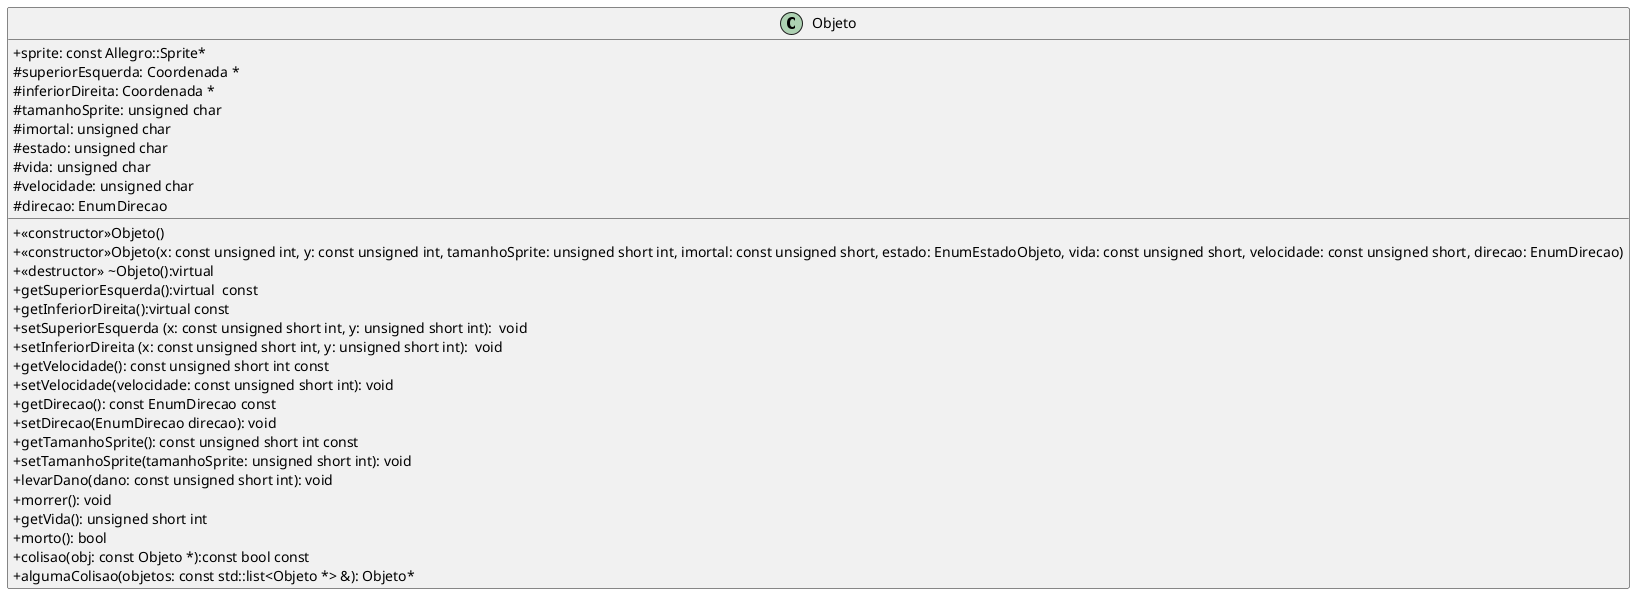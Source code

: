 @startuml
!startsub OBJETO

skinparam classAttributeIconSize 0

class "Objeto"{

        + <<constructor>>Objeto()
        + <<constructor>>Objeto(x: const unsigned int, y: const unsigned int, tamanhoSprite: unsigned short int, imortal: const unsigned short, estado: EnumEstadoObjeto, vida: const unsigned short, velocidade: const unsigned short, direcao: EnumDirecao)
        + <<destructor>> ~Objeto():virtual
        + getSuperiorEsquerda():virtual  const
        + getInferiorDireita():virtual const
        + setSuperiorEsquerda (x: const unsigned short int, y: unsigned short int):  void
        + setInferiorDireita (x: const unsigned short int, y: unsigned short int):  void
        + getVelocidade(): const unsigned short int const
        + setVelocidade(velocidade: const unsigned short int): void
        + getDirecao(): const EnumDirecao const
        + setDirecao(EnumDirecao direcao): void
        + getTamanhoSprite(): const unsigned short int const
        + setTamanhoSprite(tamanhoSprite: unsigned short int): void 
        + levarDano(dano: const unsigned short int): void 
        + morrer(): void
        + getVida(): unsigned short int
        + morto(): bool
        + colisao(obj: const Objeto *):const bool const
        + algumaColisao(objetos: const std::list<Objeto *> &): Objeto*
        + sprite: const Allegro::Sprite*
        # superiorEsquerda: Coordenada *
        # inferiorDireita: Coordenada *
        # tamanhoSprite: unsigned char
        # imortal: unsigned char
        # estado: unsigned char
        # vida: unsigned char
        # velocidade: unsigned char
        # direcao: EnumDirecao

}

!endsub
@enduml